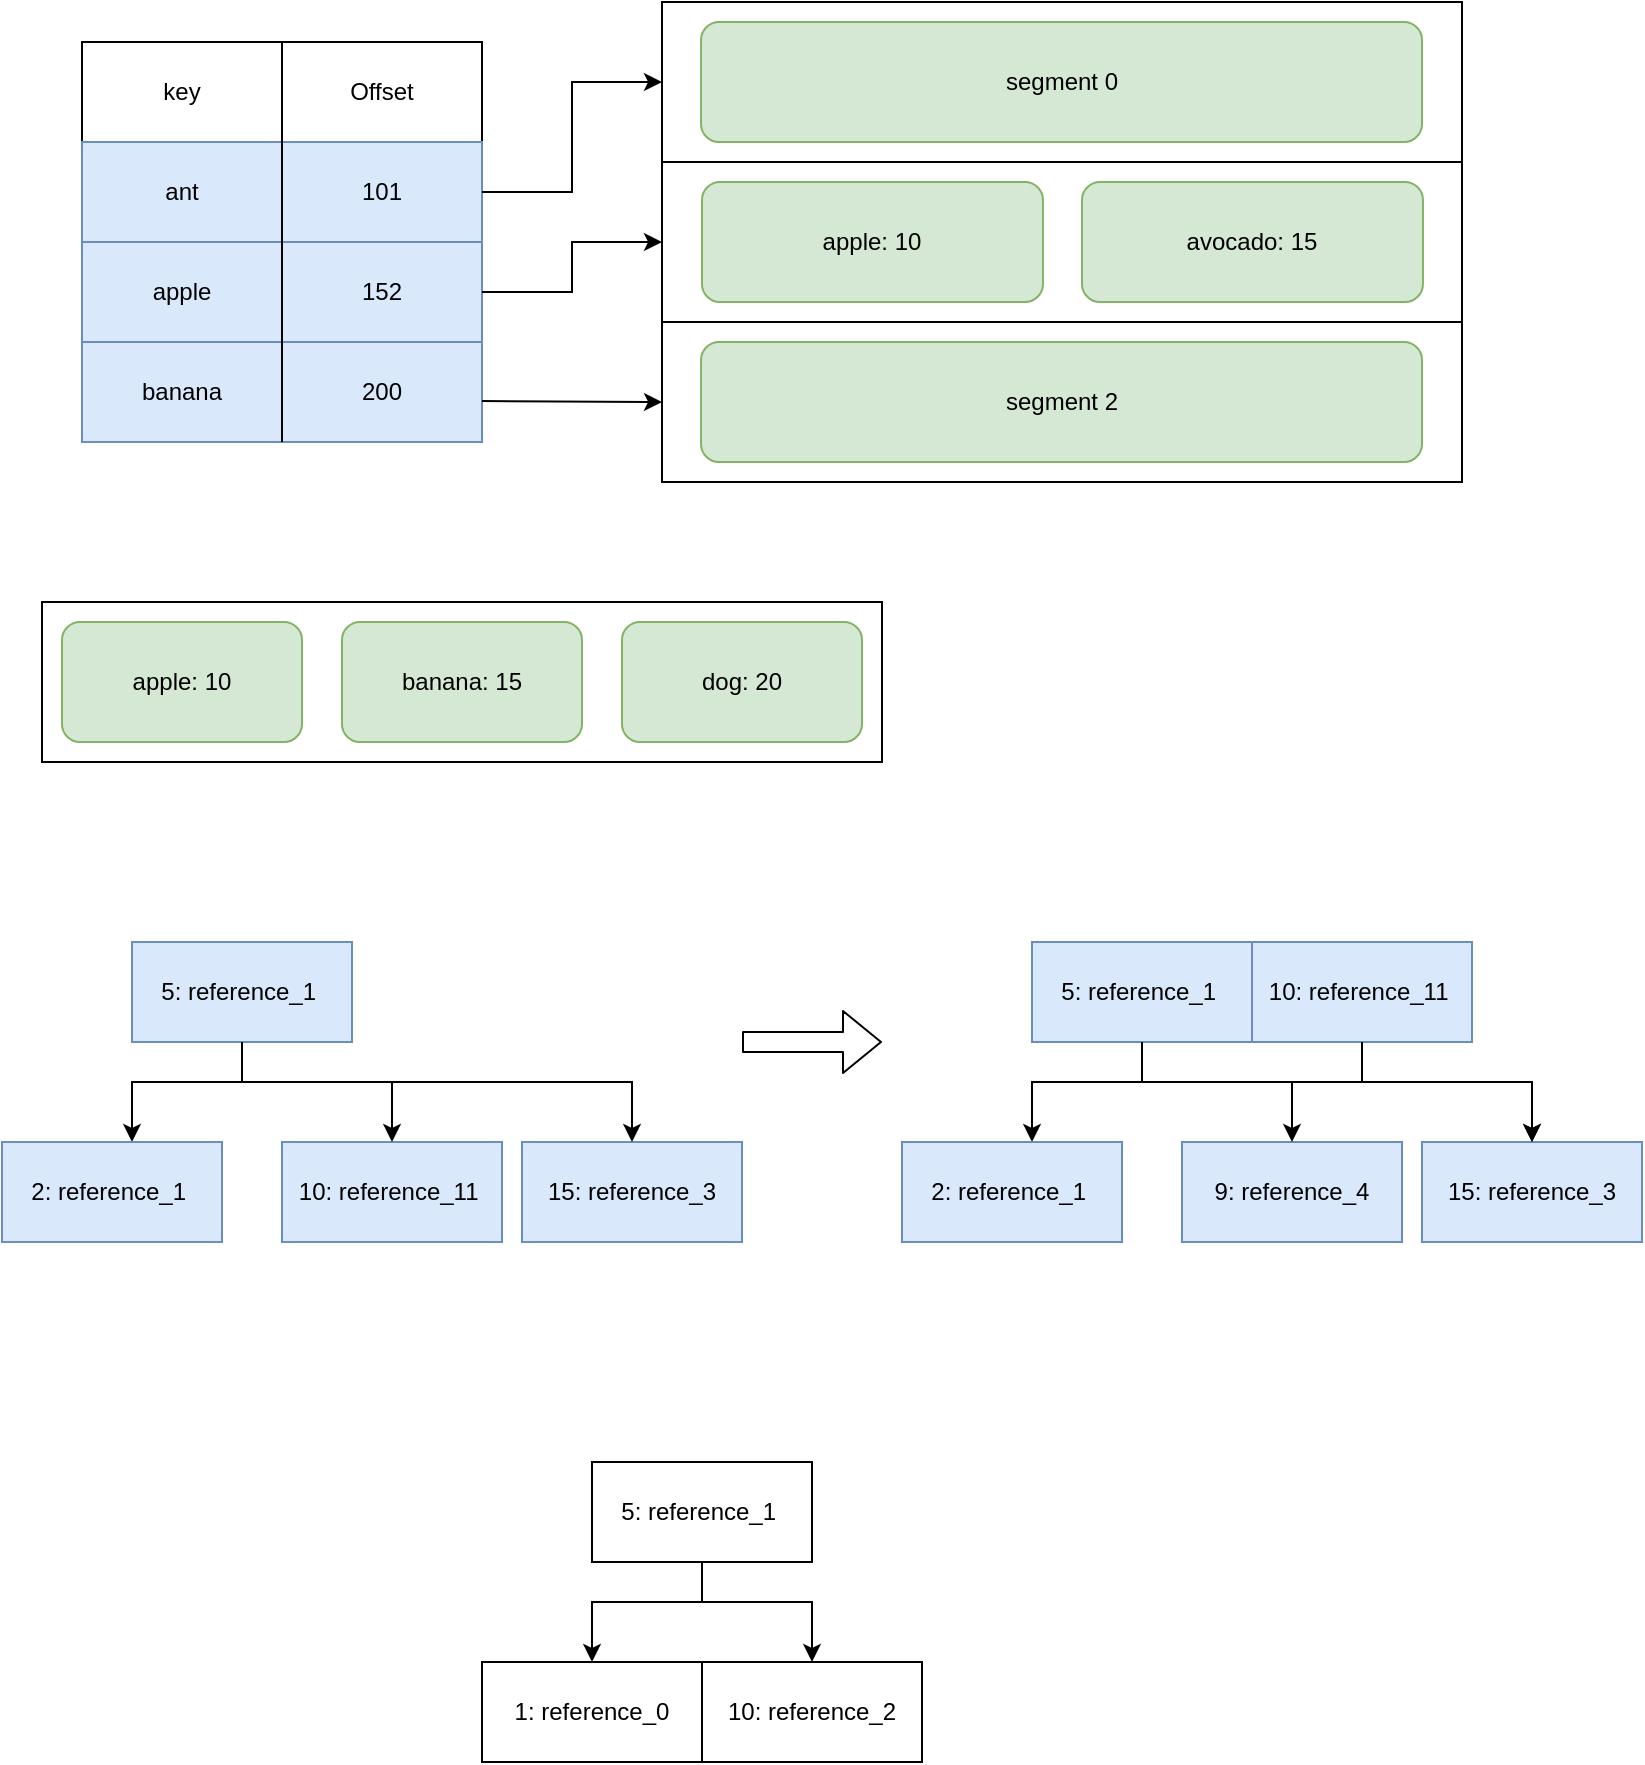 <mxfile version="14.6.1" type="github">
  <diagram id="5WK7SClDSwGrLiOkS9EW" name="Page-1">
    <mxGraphModel dx="946" dy="589" grid="1" gridSize="10" guides="1" tooltips="1" connect="1" arrows="1" fold="1" page="1" pageScale="1" pageWidth="850" pageHeight="1100" math="0" shadow="0">
      <root>
        <mxCell id="0" />
        <mxCell id="1" parent="0" />
        <mxCell id="qwlm0FSheLIKCQ20qJW--22" value="" style="group" parent="1" vertex="1" connectable="0">
          <mxGeometry x="100" y="420" width="420" height="80" as="geometry" />
        </mxCell>
        <mxCell id="qwlm0FSheLIKCQ20qJW--18" value="" style="rounded=0;whiteSpace=wrap;html=1;" parent="qwlm0FSheLIKCQ20qJW--22" vertex="1">
          <mxGeometry width="420" height="80" as="geometry" />
        </mxCell>
        <mxCell id="qwlm0FSheLIKCQ20qJW--19" value="apple: 10" style="rounded=1;whiteSpace=wrap;html=1;fillColor=#d5e8d4;strokeColor=#82b366;" parent="qwlm0FSheLIKCQ20qJW--22" vertex="1">
          <mxGeometry x="10" y="10" width="120" height="60" as="geometry" />
        </mxCell>
        <mxCell id="qwlm0FSheLIKCQ20qJW--20" value="banana: 15" style="rounded=1;whiteSpace=wrap;html=1;fillColor=#d5e8d4;strokeColor=#82b366;" parent="qwlm0FSheLIKCQ20qJW--22" vertex="1">
          <mxGeometry x="150" y="10" width="120" height="60" as="geometry" />
        </mxCell>
        <mxCell id="qwlm0FSheLIKCQ20qJW--21" value="dog: 20" style="rounded=1;whiteSpace=wrap;html=1;fillColor=#d5e8d4;strokeColor=#82b366;" parent="qwlm0FSheLIKCQ20qJW--22" vertex="1">
          <mxGeometry x="290" y="10" width="120" height="60" as="geometry" />
        </mxCell>
        <mxCell id="GQVjWhCtEIet-1jdMuYy-38" value="" style="group" parent="1" vertex="1" connectable="0">
          <mxGeometry x="410" y="120" width="400" height="80" as="geometry" />
        </mxCell>
        <mxCell id="GQVjWhCtEIet-1jdMuYy-36" value="......" style="rounded=0;whiteSpace=wrap;html=1;" parent="GQVjWhCtEIet-1jdMuYy-38" vertex="1">
          <mxGeometry width="400" height="80" as="geometry" />
        </mxCell>
        <mxCell id="GQVjWhCtEIet-1jdMuYy-37" value="segment 0" style="rounded=1;whiteSpace=wrap;html=1;fillColor=#d5e8d4;strokeColor=#82b366;" parent="GQVjWhCtEIet-1jdMuYy-38" vertex="1">
          <mxGeometry x="19.52" y="10" width="360.48" height="60" as="geometry" />
        </mxCell>
        <mxCell id="GQVjWhCtEIet-1jdMuYy-39" value="" style="group" parent="1" vertex="1" connectable="0">
          <mxGeometry x="410" y="200" width="400" height="80" as="geometry" />
        </mxCell>
        <mxCell id="GQVjWhCtEIet-1jdMuYy-40" value="" style="rounded=0;whiteSpace=wrap;html=1;" parent="GQVjWhCtEIet-1jdMuYy-39" vertex="1">
          <mxGeometry width="400" height="80" as="geometry" />
        </mxCell>
        <mxCell id="GQVjWhCtEIet-1jdMuYy-41" value="apple: 10" style="rounded=1;whiteSpace=wrap;html=1;fillColor=#d5e8d4;strokeColor=#82b366;" parent="GQVjWhCtEIet-1jdMuYy-39" vertex="1">
          <mxGeometry x="20.0" y="10" width="170.48" height="60" as="geometry" />
        </mxCell>
        <mxCell id="GQVjWhCtEIet-1jdMuYy-45" value="avocado: 15" style="rounded=1;whiteSpace=wrap;html=1;fillColor=#d5e8d4;strokeColor=#82b366;" parent="GQVjWhCtEIet-1jdMuYy-39" vertex="1">
          <mxGeometry x="210" y="10" width="170.48" height="60" as="geometry" />
        </mxCell>
        <mxCell id="GQVjWhCtEIet-1jdMuYy-42" value="" style="group" parent="1" vertex="1" connectable="0">
          <mxGeometry x="410" y="280" width="400" height="80" as="geometry" />
        </mxCell>
        <mxCell id="GQVjWhCtEIet-1jdMuYy-43" value="......" style="rounded=0;whiteSpace=wrap;html=1;" parent="GQVjWhCtEIet-1jdMuYy-42" vertex="1">
          <mxGeometry width="400" height="80" as="geometry" />
        </mxCell>
        <mxCell id="GQVjWhCtEIet-1jdMuYy-44" value="segment 2" style="rounded=1;whiteSpace=wrap;html=1;fillColor=#d5e8d4;strokeColor=#82b366;" parent="GQVjWhCtEIet-1jdMuYy-42" vertex="1">
          <mxGeometry x="19.52" y="10" width="360.48" height="60" as="geometry" />
        </mxCell>
        <mxCell id="GQVjWhCtEIet-1jdMuYy-46" value="" style="group;fillColor=#e1d5e7;strokeColor=#9673a6;" parent="1" vertex="1" connectable="0">
          <mxGeometry x="120" y="140" width="200" height="200" as="geometry" />
        </mxCell>
        <mxCell id="qwlm0FSheLIKCQ20qJW--25" value="" style="whiteSpace=wrap;html=1;aspect=fixed;" parent="GQVjWhCtEIet-1jdMuYy-46" vertex="1">
          <mxGeometry width="200" height="200" as="geometry" />
        </mxCell>
        <mxCell id="GQVjWhCtEIet-1jdMuYy-7" value="" style="rounded=0;whiteSpace=wrap;html=1;" parent="GQVjWhCtEIet-1jdMuYy-46" vertex="1">
          <mxGeometry width="200" height="50" as="geometry" />
        </mxCell>
        <mxCell id="GQVjWhCtEIet-1jdMuYy-8" value="" style="rounded=0;whiteSpace=wrap;html=1;fillColor=#dae8fc;strokeColor=#6c8ebf;" parent="GQVjWhCtEIet-1jdMuYy-46" vertex="1">
          <mxGeometry y="50" width="200" height="50" as="geometry" />
        </mxCell>
        <mxCell id="GQVjWhCtEIet-1jdMuYy-9" value="" style="rounded=0;whiteSpace=wrap;html=1;fillColor=#dae8fc;strokeColor=#6c8ebf;" parent="GQVjWhCtEIet-1jdMuYy-46" vertex="1">
          <mxGeometry y="100" width="200" height="50" as="geometry" />
        </mxCell>
        <mxCell id="GQVjWhCtEIet-1jdMuYy-10" value="" style="rounded=0;whiteSpace=wrap;html=1;fillColor=#dae8fc;strokeColor=#6c8ebf;" parent="GQVjWhCtEIet-1jdMuYy-46" vertex="1">
          <mxGeometry y="150" width="200" height="50" as="geometry" />
        </mxCell>
        <mxCell id="GQVjWhCtEIet-1jdMuYy-11" value="" style="endArrow=none;html=1;exitX=0.5;exitY=1;exitDx=0;exitDy=0;entryX=0.5;entryY=0;entryDx=0;entryDy=0;" parent="GQVjWhCtEIet-1jdMuYy-46" source="GQVjWhCtEIet-1jdMuYy-10" target="GQVjWhCtEIet-1jdMuYy-7" edge="1">
          <mxGeometry width="50" height="50" relative="1" as="geometry">
            <mxPoint x="99.5" y="100" as="sourcePoint" />
            <mxPoint x="100" y="10" as="targetPoint" />
          </mxGeometry>
        </mxCell>
        <mxCell id="GQVjWhCtEIet-1jdMuYy-13" value="key" style="text;html=1;strokeColor=none;fillColor=none;align=center;verticalAlign=middle;whiteSpace=wrap;rounded=0;" parent="GQVjWhCtEIet-1jdMuYy-46" vertex="1">
          <mxGeometry x="30" y="15" width="40" height="20" as="geometry" />
        </mxCell>
        <mxCell id="GQVjWhCtEIet-1jdMuYy-14" value="Offset" style="text;html=1;strokeColor=none;fillColor=none;align=center;verticalAlign=middle;whiteSpace=wrap;rounded=0;" parent="GQVjWhCtEIet-1jdMuYy-46" vertex="1">
          <mxGeometry x="130" y="15" width="40" height="20" as="geometry" />
        </mxCell>
        <mxCell id="GQVjWhCtEIet-1jdMuYy-15" value="101" style="text;html=1;strokeColor=none;fillColor=none;align=center;verticalAlign=middle;whiteSpace=wrap;rounded=0;" parent="GQVjWhCtEIet-1jdMuYy-46" vertex="1">
          <mxGeometry x="130" y="65" width="40" height="20" as="geometry" />
        </mxCell>
        <mxCell id="GQVjWhCtEIet-1jdMuYy-16" value="152" style="text;html=1;strokeColor=none;fillColor=none;align=center;verticalAlign=middle;whiteSpace=wrap;rounded=0;" parent="GQVjWhCtEIet-1jdMuYy-46" vertex="1">
          <mxGeometry x="130" y="115" width="40" height="20" as="geometry" />
        </mxCell>
        <mxCell id="GQVjWhCtEIet-1jdMuYy-17" value="200" style="text;html=1;strokeColor=none;fillColor=none;align=center;verticalAlign=middle;whiteSpace=wrap;rounded=0;" parent="GQVjWhCtEIet-1jdMuYy-46" vertex="1">
          <mxGeometry x="130" y="165" width="40" height="20" as="geometry" />
        </mxCell>
        <mxCell id="GQVjWhCtEIet-1jdMuYy-18" value="ant" style="text;html=1;strokeColor=none;fillColor=none;align=center;verticalAlign=middle;whiteSpace=wrap;rounded=0;" parent="GQVjWhCtEIet-1jdMuYy-46" vertex="1">
          <mxGeometry x="30" y="65" width="40" height="20" as="geometry" />
        </mxCell>
        <mxCell id="GQVjWhCtEIet-1jdMuYy-19" value="apple" style="text;html=1;strokeColor=none;fillColor=none;align=center;verticalAlign=middle;whiteSpace=wrap;rounded=0;" parent="GQVjWhCtEIet-1jdMuYy-46" vertex="1">
          <mxGeometry x="30" y="115" width="40" height="20" as="geometry" />
        </mxCell>
        <mxCell id="GQVjWhCtEIet-1jdMuYy-20" value="banana" style="text;html=1;strokeColor=none;fillColor=none;align=center;verticalAlign=middle;whiteSpace=wrap;rounded=0;" parent="GQVjWhCtEIet-1jdMuYy-46" vertex="1">
          <mxGeometry x="30" y="165" width="40" height="20" as="geometry" />
        </mxCell>
        <mxCell id="GQVjWhCtEIet-1jdMuYy-50" value="" style="endArrow=classic;html=1;entryX=0;entryY=0.5;entryDx=0;entryDy=0;" parent="1" target="GQVjWhCtEIet-1jdMuYy-43" edge="1">
          <mxGeometry width="50" height="50" relative="1" as="geometry">
            <mxPoint x="320" y="319.5" as="sourcePoint" />
            <mxPoint x="380" y="319.5" as="targetPoint" />
            <Array as="points" />
          </mxGeometry>
        </mxCell>
        <mxCell id="GQVjWhCtEIet-1jdMuYy-52" value="" style="edgeStyle=orthogonalEdgeStyle;rounded=0;orthogonalLoop=1;jettySize=auto;html=1;entryX=0;entryY=0.5;entryDx=0;entryDy=0;" parent="1" source="GQVjWhCtEIet-1jdMuYy-9" target="GQVjWhCtEIet-1jdMuYy-40" edge="1">
          <mxGeometry relative="1" as="geometry">
            <mxPoint x="460" y="275" as="targetPoint" />
          </mxGeometry>
        </mxCell>
        <mxCell id="GQVjWhCtEIet-1jdMuYy-54" value="" style="edgeStyle=orthogonalEdgeStyle;rounded=0;orthogonalLoop=1;jettySize=auto;html=1;entryX=0;entryY=0.5;entryDx=0;entryDy=0;" parent="1" source="GQVjWhCtEIet-1jdMuYy-8" target="GQVjWhCtEIet-1jdMuYy-36" edge="1">
          <mxGeometry relative="1" as="geometry">
            <mxPoint x="400" y="225" as="targetPoint" />
          </mxGeometry>
        </mxCell>
        <mxCell id="GQVjWhCtEIet-1jdMuYy-63" value="" style="shape=flexArrow;endArrow=classic;html=1;" parent="1" edge="1">
          <mxGeometry width="50" height="50" relative="1" as="geometry">
            <mxPoint x="450" y="640" as="sourcePoint" />
            <mxPoint x="520" y="640" as="targetPoint" />
          </mxGeometry>
        </mxCell>
        <mxCell id="GQVjWhCtEIet-1jdMuYy-92" value="" style="group" parent="1" vertex="1" connectable="0">
          <mxGeometry x="320" y="850" width="220" height="150" as="geometry" />
        </mxCell>
        <mxCell id="GQVjWhCtEIet-1jdMuYy-93" value="5: reference_1&amp;nbsp;" style="rounded=0;whiteSpace=wrap;html=1;" parent="GQVjWhCtEIet-1jdMuYy-92" vertex="1">
          <mxGeometry x="55" width="110" height="50" as="geometry" />
        </mxCell>
        <mxCell id="GQVjWhCtEIet-1jdMuYy-94" value="" style="group" parent="GQVjWhCtEIet-1jdMuYy-92" vertex="1" connectable="0">
          <mxGeometry y="100" width="220" height="50" as="geometry" />
        </mxCell>
        <mxCell id="GQVjWhCtEIet-1jdMuYy-95" value="1: reference_0" style="rounded=0;whiteSpace=wrap;html=1;" parent="GQVjWhCtEIet-1jdMuYy-94" vertex="1">
          <mxGeometry width="110" height="50" as="geometry" />
        </mxCell>
        <mxCell id="GQVjWhCtEIet-1jdMuYy-96" value="&lt;span&gt;10: reference_2&lt;/span&gt;" style="rounded=0;whiteSpace=wrap;html=1;" parent="GQVjWhCtEIet-1jdMuYy-94" vertex="1">
          <mxGeometry x="110" width="110" height="50" as="geometry" />
        </mxCell>
        <mxCell id="GQVjWhCtEIet-1jdMuYy-97" value="" style="edgeStyle=orthogonalEdgeStyle;rounded=0;orthogonalLoop=1;jettySize=auto;html=1;entryX=0.5;entryY=0;entryDx=0;entryDy=0;" parent="GQVjWhCtEIet-1jdMuYy-92" source="GQVjWhCtEIet-1jdMuYy-93" target="GQVjWhCtEIet-1jdMuYy-95" edge="1">
          <mxGeometry relative="1" as="geometry">
            <mxPoint x="110" y="130" as="targetPoint" />
            <Array as="points">
              <mxPoint x="110" y="70" />
              <mxPoint x="55" y="70" />
            </Array>
          </mxGeometry>
        </mxCell>
        <mxCell id="GQVjWhCtEIet-1jdMuYy-98" value="" style="edgeStyle=orthogonalEdgeStyle;rounded=0;orthogonalLoop=1;jettySize=auto;html=1;exitX=0.5;exitY=1;exitDx=0;exitDy=0;" parent="GQVjWhCtEIet-1jdMuYy-92" edge="1">
          <mxGeometry relative="1" as="geometry">
            <mxPoint x="110" y="50" as="sourcePoint" />
            <mxPoint x="165" y="100" as="targetPoint" />
            <Array as="points">
              <mxPoint x="110" y="70" />
              <mxPoint x="165" y="70" />
            </Array>
          </mxGeometry>
        </mxCell>
        <mxCell id="OdK5-wwugDNc19tvupmn-13" value="" style="group" vertex="1" connectable="0" parent="1">
          <mxGeometry x="90" y="590" width="360" height="150" as="geometry" />
        </mxCell>
        <mxCell id="GQVjWhCtEIet-1jdMuYy-78" value="" style="group" parent="OdK5-wwugDNc19tvupmn-13" vertex="1" connectable="0">
          <mxGeometry width="240" height="150" as="geometry" />
        </mxCell>
        <mxCell id="GQVjWhCtEIet-1jdMuYy-61" value="5: reference_1&amp;nbsp;" style="rounded=0;whiteSpace=wrap;html=1;fillColor=#dae8fc;strokeColor=#6c8ebf;" parent="GQVjWhCtEIet-1jdMuYy-78" vertex="1">
          <mxGeometry x="55" width="110" height="50" as="geometry" />
        </mxCell>
        <mxCell id="GQVjWhCtEIet-1jdMuYy-73" value="" style="edgeStyle=orthogonalEdgeStyle;rounded=0;orthogonalLoop=1;jettySize=auto;html=1;entryX=0.5;entryY=0;entryDx=0;entryDy=0;" parent="GQVjWhCtEIet-1jdMuYy-78" source="GQVjWhCtEIet-1jdMuYy-61" edge="1">
          <mxGeometry relative="1" as="geometry">
            <mxPoint x="55" y="100" as="targetPoint" />
            <Array as="points">
              <mxPoint x="110" y="70" />
              <mxPoint x="55" y="70" />
            </Array>
          </mxGeometry>
        </mxCell>
        <mxCell id="OdK5-wwugDNc19tvupmn-1" value="2: reference_1&amp;nbsp;" style="rounded=0;whiteSpace=wrap;html=1;fillColor=#dae8fc;strokeColor=#6c8ebf;" vertex="1" parent="GQVjWhCtEIet-1jdMuYy-78">
          <mxGeometry x="-10" y="100" width="110" height="50" as="geometry" />
        </mxCell>
        <mxCell id="OdK5-wwugDNc19tvupmn-2" value="10: reference_11&amp;nbsp;" style="rounded=0;whiteSpace=wrap;html=1;fillColor=#dae8fc;strokeColor=#6c8ebf;" vertex="1" parent="GQVjWhCtEIet-1jdMuYy-78">
          <mxGeometry x="130" y="100" width="110" height="50" as="geometry" />
        </mxCell>
        <mxCell id="GQVjWhCtEIet-1jdMuYy-75" value="&lt;span style=&quot;color: rgba(0 , 0 , 0 , 0) ; font-family: monospace ; font-size: 0px ; background-color: rgb(248 , 249 , 250)&quot;&gt;%3CmxGraphModel%3E%3Croot%3E%3CmxCell%20id%3D%220%22%2F%3E%3CmxCell%20id%3D%221%22%20parent%3D%220%22%2F%3E%3CmxCell%20id%3D%222%22%20value%3D%225%3A%20reference_1%26amp%3Bnbsp%3B%22%20style%3D%22rounded%3D0%3BwhiteSpace%3Dwrap%3Bhtml%3D1%3B%22%20vertex%3D%221%22%20parent%3D%221%22%3E%3CmxGeometry%20x%3D%22160%22%20y%3D%22690%22%20width%3D%22110%22%20height%3D%2250%22%20as%3D%22geometry%22%2F%3E%3C%2FmxCell%3E%3C%2Froot%3E%3C%2FmxGraphModel%3E&lt;/span&gt;" style="edgeStyle=orthogonalEdgeStyle;rounded=0;orthogonalLoop=1;jettySize=auto;html=1;exitX=0.5;exitY=1;exitDx=0;exitDy=0;entryX=0.5;entryY=0;entryDx=0;entryDy=0;" parent="GQVjWhCtEIet-1jdMuYy-78" source="GQVjWhCtEIet-1jdMuYy-61" edge="1" target="OdK5-wwugDNc19tvupmn-2">
          <mxGeometry relative="1" as="geometry">
            <mxPoint x="210" y="60" as="sourcePoint" />
            <mxPoint x="245" y="100" as="targetPoint" />
            <Array as="points">
              <mxPoint x="110" y="70" />
              <mxPoint x="185" y="70" />
            </Array>
          </mxGeometry>
        </mxCell>
        <mxCell id="OdK5-wwugDNc19tvupmn-3" value="15: reference_3" style="whiteSpace=wrap;html=1;rounded=0;fillColor=#dae8fc;strokeColor=#6c8ebf;" vertex="1" parent="OdK5-wwugDNc19tvupmn-13">
          <mxGeometry x="250" y="100" width="110" height="50" as="geometry" />
        </mxCell>
        <mxCell id="OdK5-wwugDNc19tvupmn-4" value="" style="edgeStyle=orthogonalEdgeStyle;rounded=0;orthogonalLoop=1;jettySize=auto;html=1;" edge="1" parent="OdK5-wwugDNc19tvupmn-13" source="GQVjWhCtEIet-1jdMuYy-61" target="OdK5-wwugDNc19tvupmn-3">
          <mxGeometry relative="1" as="geometry">
            <Array as="points">
              <mxPoint x="110" y="70" />
              <mxPoint x="305" y="70" />
            </Array>
          </mxGeometry>
        </mxCell>
        <mxCell id="OdK5-wwugDNc19tvupmn-15" value="" style="group" vertex="1" connectable="0" parent="1">
          <mxGeometry x="540" y="590" width="275" height="150" as="geometry" />
        </mxCell>
        <mxCell id="OdK5-wwugDNc19tvupmn-16" value="5: reference_1&amp;nbsp;" style="rounded=0;whiteSpace=wrap;html=1;fillColor=#dae8fc;strokeColor=#6c8ebf;" vertex="1" parent="OdK5-wwugDNc19tvupmn-15">
          <mxGeometry x="55" width="110" height="50" as="geometry" />
        </mxCell>
        <mxCell id="OdK5-wwugDNc19tvupmn-17" value="" style="edgeStyle=orthogonalEdgeStyle;rounded=0;orthogonalLoop=1;jettySize=auto;html=1;entryX=0.5;entryY=0;entryDx=0;entryDy=0;" edge="1" parent="OdK5-wwugDNc19tvupmn-15" source="OdK5-wwugDNc19tvupmn-16">
          <mxGeometry relative="1" as="geometry">
            <mxPoint x="55" y="100" as="targetPoint" />
            <Array as="points">
              <mxPoint x="110" y="70" />
              <mxPoint x="55" y="70" />
            </Array>
          </mxGeometry>
        </mxCell>
        <mxCell id="OdK5-wwugDNc19tvupmn-18" value="2: reference_1&amp;nbsp;" style="rounded=0;whiteSpace=wrap;html=1;fillColor=#dae8fc;strokeColor=#6c8ebf;" vertex="1" parent="OdK5-wwugDNc19tvupmn-15">
          <mxGeometry x="-10" y="100" width="110" height="50" as="geometry" />
        </mxCell>
        <mxCell id="OdK5-wwugDNc19tvupmn-19" value="9: reference_4" style="rounded=0;whiteSpace=wrap;html=1;fillColor=#dae8fc;strokeColor=#6c8ebf;" vertex="1" parent="OdK5-wwugDNc19tvupmn-15">
          <mxGeometry x="130" y="100" width="110" height="50" as="geometry" />
        </mxCell>
        <mxCell id="OdK5-wwugDNc19tvupmn-20" value="&lt;span style=&quot;color: rgba(0 , 0 , 0 , 0) ; font-family: monospace ; font-size: 0px ; background-color: rgb(248 , 249 , 250)&quot;&gt;%3CmxGraphModel%3E%3Croot%3E%3CmxCell%20id%3D%220%22%2F%3E%3CmxCell%20id%3D%221%22%20parent%3D%220%22%2F%3E%3CmxCell%20id%3D%222%22%20value%3D%225%3A%20reference_1%26amp%3Bnbsp%3B%22%20style%3D%22rounded%3D0%3BwhiteSpace%3Dwrap%3Bhtml%3D1%3B%22%20vertex%3D%221%22%20parent%3D%221%22%3E%3CmxGeometry%20x%3D%22160%22%20y%3D%22690%22%20width%3D%22110%22%20height%3D%2250%22%20as%3D%22geometry%22%2F%3E%3C%2FmxCell%3E%3C%2Froot%3E%3C%2FmxGraphModel%3E&lt;/span&gt;" style="edgeStyle=orthogonalEdgeStyle;rounded=0;orthogonalLoop=1;jettySize=auto;html=1;exitX=0.5;exitY=1;exitDx=0;exitDy=0;entryX=0.5;entryY=0;entryDx=0;entryDy=0;" edge="1" parent="OdK5-wwugDNc19tvupmn-15" source="OdK5-wwugDNc19tvupmn-16" target="OdK5-wwugDNc19tvupmn-19">
          <mxGeometry relative="1" as="geometry">
            <mxPoint x="210" y="60" as="sourcePoint" />
            <mxPoint x="245" y="100" as="targetPoint" />
            <Array as="points">
              <mxPoint x="110" y="70" />
              <mxPoint x="185" y="70" />
            </Array>
          </mxGeometry>
        </mxCell>
        <mxCell id="OdK5-wwugDNc19tvupmn-23" value="10: reference_11&amp;nbsp;" style="rounded=0;whiteSpace=wrap;html=1;fillColor=#dae8fc;strokeColor=#6c8ebf;" vertex="1" parent="OdK5-wwugDNc19tvupmn-15">
          <mxGeometry x="165" width="110" height="50" as="geometry" />
        </mxCell>
        <mxCell id="OdK5-wwugDNc19tvupmn-21" value="15: reference_3" style="whiteSpace=wrap;html=1;rounded=0;fillColor=#dae8fc;strokeColor=#6c8ebf;" vertex="1" parent="1">
          <mxGeometry x="790" y="690" width="110" height="50" as="geometry" />
        </mxCell>
        <mxCell id="OdK5-wwugDNc19tvupmn-22" value="" style="edgeStyle=orthogonalEdgeStyle;rounded=0;orthogonalLoop=1;jettySize=auto;html=1;" edge="1" parent="1" source="OdK5-wwugDNc19tvupmn-16" target="OdK5-wwugDNc19tvupmn-21">
          <mxGeometry x="540" y="590" as="geometry">
            <Array as="points">
              <mxPoint x="650" y="660" />
              <mxPoint x="845" y="660" />
            </Array>
          </mxGeometry>
        </mxCell>
        <mxCell id="OdK5-wwugDNc19tvupmn-24" value="" style="edgeStyle=orthogonalEdgeStyle;rounded=0;orthogonalLoop=1;jettySize=auto;html=1;" edge="1" parent="1" source="OdK5-wwugDNc19tvupmn-23" target="OdK5-wwugDNc19tvupmn-21">
          <mxGeometry relative="1" as="geometry">
            <Array as="points">
              <mxPoint x="760" y="660" />
              <mxPoint x="845" y="660" />
            </Array>
          </mxGeometry>
        </mxCell>
      </root>
    </mxGraphModel>
  </diagram>
</mxfile>
